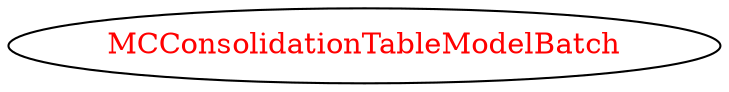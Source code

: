 digraph dependencyGraph {
 concentrate=true;
 ranksep="2.0";
 rankdir="LR"; 
 splines="ortho";
"MCConsolidationTableModelBatch" [fontcolor="red"];
}